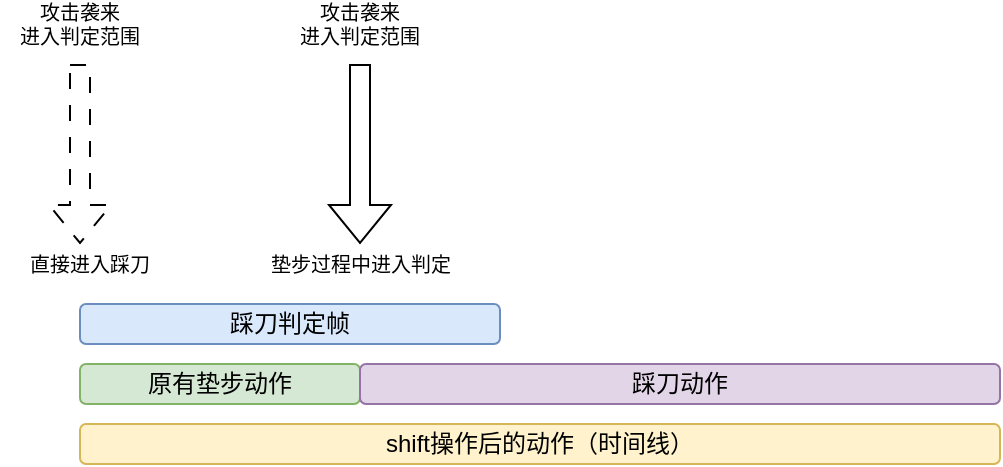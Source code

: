 <mxfile version="22.1.3" type="github">
  <diagram name="第 1 页" id="XvKrsK8wSaH_SidoSqTX">
    <mxGraphModel dx="683" dy="376" grid="1" gridSize="10" guides="1" tooltips="1" connect="1" arrows="1" fold="1" page="1" pageScale="1" pageWidth="1169" pageHeight="827" math="0" shadow="0">
      <root>
        <mxCell id="0" />
        <mxCell id="1" parent="0" />
        <mxCell id="Q0ljFhS4EjerYzR_BElU-1" value="shift操作后的动作（时间线）" style="rounded=1;whiteSpace=wrap;html=1;fillColor=#fff2cc;strokeColor=#d6b656;" parent="1" vertex="1">
          <mxGeometry x="280" y="390" width="460" height="20" as="geometry" />
        </mxCell>
        <mxCell id="Q0ljFhS4EjerYzR_BElU-3" value="踩刀判定帧" style="rounded=1;whiteSpace=wrap;html=1;fillColor=#dae8fc;strokeColor=#6c8ebf;" parent="1" vertex="1">
          <mxGeometry x="280" y="330" width="210" height="20" as="geometry" />
        </mxCell>
        <mxCell id="Q0ljFhS4EjerYzR_BElU-5" value="攻击袭来&lt;br&gt;进入判定范围" style="text;html=1;strokeColor=none;fillColor=none;align=center;verticalAlign=middle;whiteSpace=wrap;rounded=0;fontSize=10;" parent="1" vertex="1">
          <mxGeometry x="240" y="180" width="80" height="20" as="geometry" />
        </mxCell>
        <mxCell id="Q0ljFhS4EjerYzR_BElU-7" value="" style="shape=flexArrow;endArrow=classic;html=1;rounded=0;dashed=1;dashPattern=8 8;" parent="1" edge="1">
          <mxGeometry width="50" height="50" relative="1" as="geometry">
            <mxPoint x="280" y="210" as="sourcePoint" />
            <mxPoint x="280" y="300" as="targetPoint" />
          </mxGeometry>
        </mxCell>
        <mxCell id="Q0ljFhS4EjerYzR_BElU-8" value="" style="shape=flexArrow;endArrow=classic;html=1;rounded=0;" parent="1" edge="1">
          <mxGeometry width="50" height="50" relative="1" as="geometry">
            <mxPoint x="420" y="210" as="sourcePoint" />
            <mxPoint x="420" y="300" as="targetPoint" />
          </mxGeometry>
        </mxCell>
        <mxCell id="Q0ljFhS4EjerYzR_BElU-10" value="直接进入踩刀" style="text;html=1;strokeColor=none;fillColor=none;align=center;verticalAlign=middle;whiteSpace=wrap;rounded=0;fontSize=10;" parent="1" vertex="1">
          <mxGeometry x="250" y="300" width="70" height="20" as="geometry" />
        </mxCell>
        <mxCell id="Q0ljFhS4EjerYzR_BElU-11" value="垫步过程中进入判定" style="text;html=1;strokeColor=none;fillColor=none;align=center;verticalAlign=middle;whiteSpace=wrap;rounded=0;fontSize=10;" parent="1" vertex="1">
          <mxGeometry x="367.5" y="300" width="105" height="20" as="geometry" />
        </mxCell>
        <mxCell id="Q0ljFhS4EjerYzR_BElU-13" value="攻击袭来&lt;br&gt;进入判定范围" style="text;html=1;strokeColor=none;fillColor=none;align=center;verticalAlign=middle;whiteSpace=wrap;rounded=0;fontSize=10;" parent="1" vertex="1">
          <mxGeometry x="380" y="180" width="80" height="20" as="geometry" />
        </mxCell>
        <mxCell id="o9dbmnWvESaqAjwrCY_s-1" value="原有垫步动作" style="rounded=1;whiteSpace=wrap;html=1;fillColor=#d5e8d4;strokeColor=#82b366;" vertex="1" parent="1">
          <mxGeometry x="280" y="360" width="140" height="20" as="geometry" />
        </mxCell>
        <mxCell id="o9dbmnWvESaqAjwrCY_s-2" value="踩刀动作" style="rounded=1;whiteSpace=wrap;html=1;fillColor=#e1d5e7;strokeColor=#9673a6;" vertex="1" parent="1">
          <mxGeometry x="420" y="360" width="320" height="20" as="geometry" />
        </mxCell>
      </root>
    </mxGraphModel>
  </diagram>
</mxfile>
